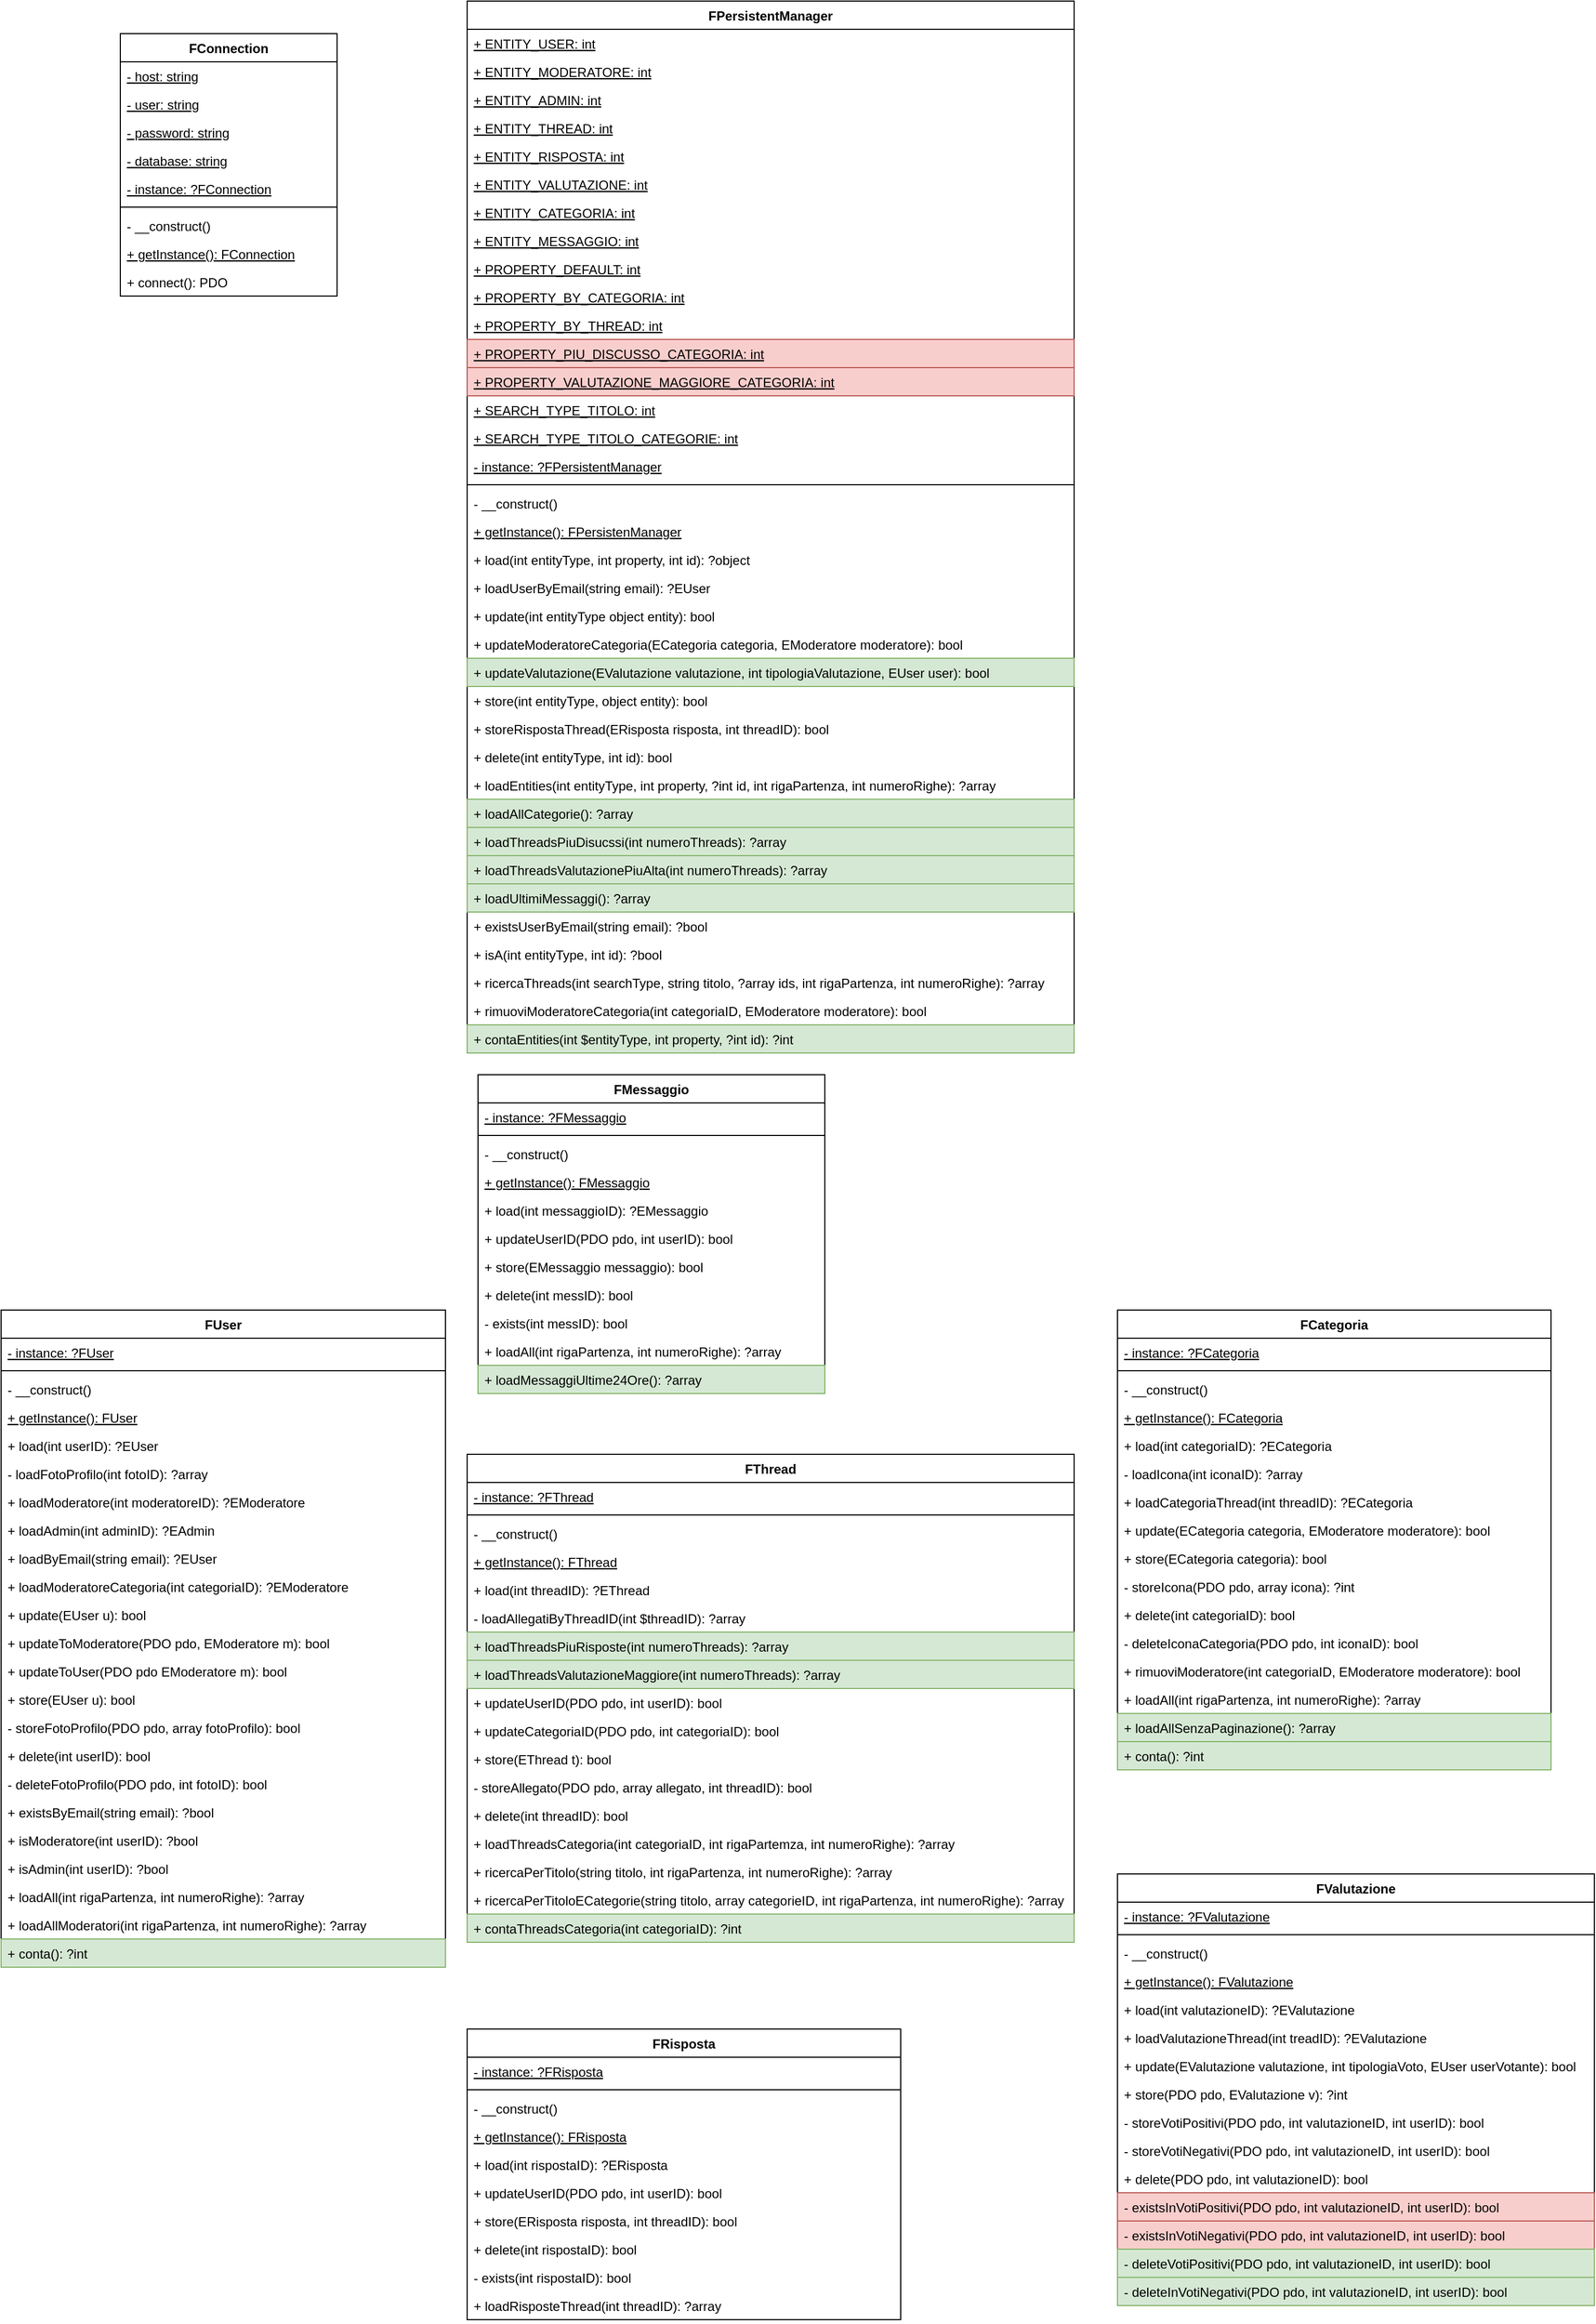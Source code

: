 <mxfile version="14.7.4" type="embed"><diagram id="V2ulIToPG5p6rQj-2QB7" name="Pagina-1"><mxGraphModel dx="1100" dy="743" grid="1" gridSize="10" guides="1" tooltips="1" connect="1" arrows="1" fold="1" page="1" pageScale="1" pageWidth="1169" pageHeight="827" math="0" shadow="0"><root><mxCell id="0"/><mxCell id="1" parent="0"/><mxCell id="oNbJA-6rz5GhmISG-e36-1" value="FConnection" style="swimlane;fontStyle=1;align=center;verticalAlign=top;childLayout=stackLayout;horizontal=1;startSize=26;horizontalStack=0;resizeParent=1;resizeParentMax=0;resizeLast=0;collapsible=1;marginBottom=0;" parent="1" vertex="1"><mxGeometry x="120" y="40" width="200" height="242" as="geometry"><mxRectangle x="140" y="40" width="110" height="26" as="alternateBounds"/></mxGeometry></mxCell><mxCell id="oNbJA-6rz5GhmISG-e36-2" value="- host: string" style="text;strokeColor=none;fillColor=none;align=left;verticalAlign=top;spacingLeft=4;spacingRight=4;overflow=hidden;rotatable=0;points=[[0,0.5],[1,0.5]];portConstraint=eastwest;fontStyle=4" parent="oNbJA-6rz5GhmISG-e36-1" vertex="1"><mxGeometry y="26" width="200" height="26" as="geometry"/></mxCell><mxCell id="oNbJA-6rz5GhmISG-e36-3" value="- user: string" style="text;strokeColor=none;fillColor=none;align=left;verticalAlign=top;spacingLeft=4;spacingRight=4;overflow=hidden;rotatable=0;points=[[0,0.5],[1,0.5]];portConstraint=eastwest;fontStyle=4" parent="oNbJA-6rz5GhmISG-e36-1" vertex="1"><mxGeometry y="52" width="200" height="26" as="geometry"/></mxCell><mxCell id="oNbJA-6rz5GhmISG-e36-4" value="- password: string" style="text;strokeColor=none;fillColor=none;align=left;verticalAlign=top;spacingLeft=4;spacingRight=4;overflow=hidden;rotatable=0;points=[[0,0.5],[1,0.5]];portConstraint=eastwest;fontStyle=4" parent="oNbJA-6rz5GhmISG-e36-1" vertex="1"><mxGeometry y="78" width="200" height="26" as="geometry"/></mxCell><mxCell id="oNbJA-6rz5GhmISG-e36-5" value="- database: string" style="text;strokeColor=none;fillColor=none;align=left;verticalAlign=top;spacingLeft=4;spacingRight=4;overflow=hidden;rotatable=0;points=[[0,0.5],[1,0.5]];portConstraint=eastwest;fontStyle=4" parent="oNbJA-6rz5GhmISG-e36-1" vertex="1"><mxGeometry y="104" width="200" height="26" as="geometry"/></mxCell><mxCell id="oNbJA-6rz5GhmISG-e36-8" value="- instance: ?FConnection" style="text;strokeColor=none;fillColor=none;align=left;verticalAlign=top;spacingLeft=4;spacingRight=4;overflow=hidden;rotatable=0;points=[[0,0.5],[1,0.5]];portConstraint=eastwest;fontStyle=4" parent="oNbJA-6rz5GhmISG-e36-1" vertex="1"><mxGeometry y="130" width="200" height="26" as="geometry"/></mxCell><mxCell id="oNbJA-6rz5GhmISG-e36-6" value="" style="line;strokeWidth=1;fillColor=none;align=left;verticalAlign=middle;spacingTop=-1;spacingLeft=3;spacingRight=3;rotatable=0;labelPosition=right;points=[];portConstraint=eastwest;" parent="oNbJA-6rz5GhmISG-e36-1" vertex="1"><mxGeometry y="156" width="200" height="8" as="geometry"/></mxCell><mxCell id="oNbJA-6rz5GhmISG-e36-9" value="- __construct()" style="text;strokeColor=none;fillColor=none;align=left;verticalAlign=top;spacingLeft=4;spacingRight=4;overflow=hidden;rotatable=0;points=[[0,0.5],[1,0.5]];portConstraint=eastwest;" parent="oNbJA-6rz5GhmISG-e36-1" vertex="1"><mxGeometry y="164" width="200" height="26" as="geometry"/></mxCell><mxCell id="oNbJA-6rz5GhmISG-e36-50" value="+ getInstance(): FConnection" style="text;strokeColor=none;fillColor=none;align=left;verticalAlign=top;spacingLeft=4;spacingRight=4;overflow=hidden;rotatable=0;points=[[0,0.5],[1,0.5]];portConstraint=eastwest;fontStyle=4" parent="oNbJA-6rz5GhmISG-e36-1" vertex="1"><mxGeometry y="190" width="200" height="26" as="geometry"/></mxCell><mxCell id="oNbJA-6rz5GhmISG-e36-7" value="+ connect(): PDO" style="text;strokeColor=none;fillColor=none;align=left;verticalAlign=top;spacingLeft=4;spacingRight=4;overflow=hidden;rotatable=0;points=[[0,0.5],[1,0.5]];portConstraint=eastwest;" parent="oNbJA-6rz5GhmISG-e36-1" vertex="1"><mxGeometry y="216" width="200" height="26" as="geometry"/></mxCell><mxCell id="oNbJA-6rz5GhmISG-e36-10" value="FPersistentManager" style="swimlane;fontStyle=1;align=center;verticalAlign=top;childLayout=stackLayout;horizontal=1;startSize=26;horizontalStack=0;resizeParent=1;resizeParentMax=0;resizeLast=0;collapsible=1;marginBottom=0;" parent="1" vertex="1"><mxGeometry x="440" y="10" width="560" height="970" as="geometry"><mxRectangle x="140" y="40" width="110" height="26" as="alternateBounds"/></mxGeometry></mxCell><mxCell id="oNbJA-6rz5GhmISG-e36-12" value="+ ENTITY_USER: int" style="text;strokeColor=none;fillColor=none;align=left;verticalAlign=top;spacingLeft=4;spacingRight=4;overflow=hidden;rotatable=0;points=[[0,0.5],[1,0.5]];portConstraint=eastwest;fontStyle=4" parent="oNbJA-6rz5GhmISG-e36-10" vertex="1"><mxGeometry y="26" width="560" height="26" as="geometry"/></mxCell><mxCell id="oNbJA-6rz5GhmISG-e36-36" value="+ ENTITY_MODERATORE: int" style="text;strokeColor=none;fillColor=none;align=left;verticalAlign=top;spacingLeft=4;spacingRight=4;overflow=hidden;rotatable=0;points=[[0,0.5],[1,0.5]];portConstraint=eastwest;fontStyle=4" parent="oNbJA-6rz5GhmISG-e36-10" vertex="1"><mxGeometry y="52" width="560" height="26" as="geometry"/></mxCell><mxCell id="oNbJA-6rz5GhmISG-e36-38" value="+ ENTITY_ADMIN: int" style="text;strokeColor=none;fillColor=none;align=left;verticalAlign=top;spacingLeft=4;spacingRight=4;overflow=hidden;rotatable=0;points=[[0,0.5],[1,0.5]];portConstraint=eastwest;fontStyle=4" parent="oNbJA-6rz5GhmISG-e36-10" vertex="1"><mxGeometry y="78" width="560" height="26" as="geometry"/></mxCell><mxCell id="oNbJA-6rz5GhmISG-e36-39" value="+ ENTITY_THREAD: int" style="text;strokeColor=none;fillColor=none;align=left;verticalAlign=top;spacingLeft=4;spacingRight=4;overflow=hidden;rotatable=0;points=[[0,0.5],[1,0.5]];portConstraint=eastwest;fontStyle=4" parent="oNbJA-6rz5GhmISG-e36-10" vertex="1"><mxGeometry y="104" width="560" height="26" as="geometry"/></mxCell><mxCell id="oNbJA-6rz5GhmISG-e36-40" value="+ ENTITY_RISPOSTA: int" style="text;strokeColor=none;fillColor=none;align=left;verticalAlign=top;spacingLeft=4;spacingRight=4;overflow=hidden;rotatable=0;points=[[0,0.5],[1,0.5]];portConstraint=eastwest;fontStyle=4" parent="oNbJA-6rz5GhmISG-e36-10" vertex="1"><mxGeometry y="130" width="560" height="26" as="geometry"/></mxCell><mxCell id="oNbJA-6rz5GhmISG-e36-37" value="+ ENTITY_VALUTAZIONE: int" style="text;strokeColor=none;fillColor=none;align=left;verticalAlign=top;spacingLeft=4;spacingRight=4;overflow=hidden;rotatable=0;points=[[0,0.5],[1,0.5]];portConstraint=eastwest;fontStyle=4" parent="oNbJA-6rz5GhmISG-e36-10" vertex="1"><mxGeometry y="156" width="560" height="26" as="geometry"/></mxCell><mxCell id="oNbJA-6rz5GhmISG-e36-41" value="+ ENTITY_CATEGORIA: int" style="text;strokeColor=none;fillColor=none;align=left;verticalAlign=top;spacingLeft=4;spacingRight=4;overflow=hidden;rotatable=0;points=[[0,0.5],[1,0.5]];portConstraint=eastwest;fontStyle=4" parent="oNbJA-6rz5GhmISG-e36-10" vertex="1"><mxGeometry y="182" width="560" height="26" as="geometry"/></mxCell><mxCell id="oNbJA-6rz5GhmISG-e36-42" value="+ ENTITY_MESSAGGIO: int" style="text;strokeColor=none;fillColor=none;align=left;verticalAlign=top;spacingLeft=4;spacingRight=4;overflow=hidden;rotatable=0;points=[[0,0.5],[1,0.5]];portConstraint=eastwest;fontStyle=4" parent="oNbJA-6rz5GhmISG-e36-10" vertex="1"><mxGeometry y="208" width="560" height="26" as="geometry"/></mxCell><mxCell id="oNbJA-6rz5GhmISG-e36-43" value="+ PROPERTY_DEFAULT: int" style="text;strokeColor=none;fillColor=none;align=left;verticalAlign=top;spacingLeft=4;spacingRight=4;overflow=hidden;rotatable=0;points=[[0,0.5],[1,0.5]];portConstraint=eastwest;fontStyle=4" parent="oNbJA-6rz5GhmISG-e36-10" vertex="1"><mxGeometry y="234" width="560" height="26" as="geometry"/></mxCell><mxCell id="oNbJA-6rz5GhmISG-e36-44" value="+ PROPERTY_BY_CATEGORIA: int" style="text;strokeColor=none;fillColor=none;align=left;verticalAlign=top;spacingLeft=4;spacingRight=4;overflow=hidden;rotatable=0;points=[[0,0.5],[1,0.5]];portConstraint=eastwest;fontStyle=4" parent="oNbJA-6rz5GhmISG-e36-10" vertex="1"><mxGeometry y="260" width="560" height="26" as="geometry"/></mxCell><mxCell id="oNbJA-6rz5GhmISG-e36-47" value="+ PROPERTY_BY_THREAD: int" style="text;strokeColor=none;fillColor=none;align=left;verticalAlign=top;spacingLeft=4;spacingRight=4;overflow=hidden;rotatable=0;points=[[0,0.5],[1,0.5]];portConstraint=eastwest;fontStyle=4" parent="oNbJA-6rz5GhmISG-e36-10" vertex="1"><mxGeometry y="286" width="560" height="26" as="geometry"/></mxCell><mxCell id="oNbJA-6rz5GhmISG-e36-45" value="+ PROPERTY_PIU_DISCUSSO_CATEGORIA: int" style="text;strokeColor=#b85450;fillColor=#f8cecc;align=left;verticalAlign=top;spacingLeft=4;spacingRight=4;overflow=hidden;rotatable=0;points=[[0,0.5],[1,0.5]];portConstraint=eastwest;fontStyle=4" parent="oNbJA-6rz5GhmISG-e36-10" vertex="1"><mxGeometry y="312" width="560" height="26" as="geometry"/></mxCell><mxCell id="oNbJA-6rz5GhmISG-e36-46" value="+ PROPERTY_VALUTAZIONE_MAGGIORE_CATEGORIA: int" style="text;strokeColor=#b85450;fillColor=#f8cecc;align=left;verticalAlign=top;spacingLeft=4;spacingRight=4;overflow=hidden;rotatable=0;points=[[0,0.5],[1,0.5]];portConstraint=eastwest;fontStyle=4" parent="oNbJA-6rz5GhmISG-e36-10" vertex="1"><mxGeometry y="338" width="560" height="26" as="geometry"/></mxCell><mxCell id="oNbJA-6rz5GhmISG-e36-49" value="+ SEARCH_TYPE_TITOLO: int" style="text;strokeColor=none;fillColor=none;align=left;verticalAlign=top;spacingLeft=4;spacingRight=4;overflow=hidden;rotatable=0;points=[[0,0.5],[1,0.5]];portConstraint=eastwest;fontStyle=4" parent="oNbJA-6rz5GhmISG-e36-10" vertex="1"><mxGeometry y="364" width="560" height="26" as="geometry"/></mxCell><mxCell id="oNbJA-6rz5GhmISG-e36-48" value="+ SEARCH_TYPE_TITOLO_CATEGORIE: int" style="text;strokeColor=none;fillColor=none;align=left;verticalAlign=top;spacingLeft=4;spacingRight=4;overflow=hidden;rotatable=0;points=[[0,0.5],[1,0.5]];portConstraint=eastwest;fontStyle=4" parent="oNbJA-6rz5GhmISG-e36-10" vertex="1"><mxGeometry y="390" width="560" height="26" as="geometry"/></mxCell><mxCell id="EyU5-lKUVy_SWzt8NgNW-1" value="- instance: ?FPersistentManager" style="text;strokeColor=none;fillColor=none;align=left;verticalAlign=top;spacingLeft=4;spacingRight=4;overflow=hidden;rotatable=0;points=[[0,0.5],[1,0.5]];portConstraint=eastwest;fontStyle=4" parent="oNbJA-6rz5GhmISG-e36-10" vertex="1"><mxGeometry y="416" width="560" height="26" as="geometry"/></mxCell><mxCell id="oNbJA-6rz5GhmISG-e36-16" value="" style="line;strokeWidth=1;fillColor=none;align=left;verticalAlign=middle;spacingTop=-1;spacingLeft=3;spacingRight=3;rotatable=0;labelPosition=right;points=[];portConstraint=eastwest;" parent="oNbJA-6rz5GhmISG-e36-10" vertex="1"><mxGeometry y="442" width="560" height="8" as="geometry"/></mxCell><mxCell id="EyU5-lKUVy_SWzt8NgNW-2" value="- __construct()" style="text;strokeColor=none;fillColor=none;align=left;verticalAlign=top;spacingLeft=4;spacingRight=4;overflow=hidden;rotatable=0;points=[[0,0.5],[1,0.5]];portConstraint=eastwest;" parent="oNbJA-6rz5GhmISG-e36-10" vertex="1"><mxGeometry y="450" width="560" height="26" as="geometry"/></mxCell><mxCell id="EyU5-lKUVy_SWzt8NgNW-3" value="+ getInstance(): FPersistenManager" style="text;strokeColor=none;fillColor=none;align=left;verticalAlign=top;spacingLeft=4;spacingRight=4;overflow=hidden;rotatable=0;points=[[0,0.5],[1,0.5]];portConstraint=eastwest;fontStyle=4" parent="oNbJA-6rz5GhmISG-e36-10" vertex="1"><mxGeometry y="476" width="560" height="26" as="geometry"/></mxCell><mxCell id="oNbJA-6rz5GhmISG-e36-18" value="+ load(int entityType, int property, int id): ?object" style="text;strokeColor=none;fillColor=none;align=left;verticalAlign=top;spacingLeft=4;spacingRight=4;overflow=hidden;rotatable=0;points=[[0,0.5],[1,0.5]];portConstraint=eastwest;" parent="oNbJA-6rz5GhmISG-e36-10" vertex="1"><mxGeometry y="502" width="560" height="26" as="geometry"/></mxCell><mxCell id="oNbJA-6rz5GhmISG-e36-19" value="+ loadUserByEmail(string email): ?EUser" style="text;strokeColor=none;fillColor=none;align=left;verticalAlign=top;spacingLeft=4;spacingRight=4;overflow=hidden;rotatable=0;points=[[0,0.5],[1,0.5]];portConstraint=eastwest;" parent="oNbJA-6rz5GhmISG-e36-10" vertex="1"><mxGeometry y="528" width="560" height="26" as="geometry"/></mxCell><mxCell id="oNbJA-6rz5GhmISG-e36-29" value="+ update(int entityType object entity): bool" style="text;strokeColor=none;fillColor=none;align=left;verticalAlign=top;spacingLeft=4;spacingRight=4;overflow=hidden;rotatable=0;points=[[0,0.5],[1,0.5]];portConstraint=eastwest;" parent="oNbJA-6rz5GhmISG-e36-10" vertex="1"><mxGeometry y="554" width="560" height="26" as="geometry"/></mxCell><mxCell id="oNbJA-6rz5GhmISG-e36-30" value="+ updateModeratoreCategoria(ECategoria categoria, EModeratore moderatore): bool" style="text;strokeColor=none;fillColor=none;align=left;verticalAlign=top;spacingLeft=4;spacingRight=4;overflow=hidden;rotatable=0;points=[[0,0.5],[1,0.5]];portConstraint=eastwest;" parent="oNbJA-6rz5GhmISG-e36-10" vertex="1"><mxGeometry y="580" width="560" height="26" as="geometry"/></mxCell><mxCell id="sAUMDpPgHHQ6I5a3Jarb-9" value="+ updateValutazione(EValutazione valutazione, int tipologiaValutazione, EUser user): bool" style="text;strokeColor=#82b366;fillColor=#d5e8d4;align=left;verticalAlign=top;spacingLeft=4;spacingRight=4;overflow=hidden;rotatable=0;points=[[0,0.5],[1,0.5]];portConstraint=eastwest;" parent="oNbJA-6rz5GhmISG-e36-10" vertex="1"><mxGeometry y="606" width="560" height="26" as="geometry"/></mxCell><mxCell id="oNbJA-6rz5GhmISG-e36-27" value="+ store(int entityType, object entity): bool" style="text;strokeColor=none;fillColor=none;align=left;verticalAlign=top;spacingLeft=4;spacingRight=4;overflow=hidden;rotatable=0;points=[[0,0.5],[1,0.5]];portConstraint=eastwest;" parent="oNbJA-6rz5GhmISG-e36-10" vertex="1"><mxGeometry y="632" width="560" height="26" as="geometry"/></mxCell><mxCell id="oNbJA-6rz5GhmISG-e36-28" value="+ storeRispostaThread(ERisposta risposta, int threadID): bool" style="text;strokeColor=none;fillColor=none;align=left;verticalAlign=top;spacingLeft=4;spacingRight=4;overflow=hidden;rotatable=0;points=[[0,0.5],[1,0.5]];portConstraint=eastwest;" parent="oNbJA-6rz5GhmISG-e36-10" vertex="1"><mxGeometry y="658" width="560" height="26" as="geometry"/></mxCell><mxCell id="oNbJA-6rz5GhmISG-e36-31" value="+ delete(int entityType, int id): bool" style="text;strokeColor=none;fillColor=none;align=left;verticalAlign=top;spacingLeft=4;spacingRight=4;overflow=hidden;rotatable=0;points=[[0,0.5],[1,0.5]];portConstraint=eastwest;" parent="oNbJA-6rz5GhmISG-e36-10" vertex="1"><mxGeometry y="684" width="560" height="26" as="geometry"/></mxCell><mxCell id="oNbJA-6rz5GhmISG-e36-26" value="+ loadEntities(int entityType, int property, ?int id, int rigaPartenza, int numeroRighe): ?array" style="text;strokeColor=none;fillColor=none;align=left;verticalAlign=top;spacingLeft=4;spacingRight=4;overflow=hidden;rotatable=0;points=[[0,0.5],[1,0.5]];portConstraint=eastwest;" parent="oNbJA-6rz5GhmISG-e36-10" vertex="1"><mxGeometry y="710" width="560" height="26" as="geometry"/></mxCell><mxCell id="kV81ZuZwwmIHR5wYsCQz-1" value="+ loadAllCategorie(): ?array" style="text;strokeColor=#82b366;fillColor=#d5e8d4;align=left;verticalAlign=top;spacingLeft=4;spacingRight=4;overflow=hidden;rotatable=0;points=[[0,0.5],[1,0.5]];portConstraint=eastwest;" parent="oNbJA-6rz5GhmISG-e36-10" vertex="1"><mxGeometry y="736" width="560" height="26" as="geometry"/></mxCell><mxCell id="sAUMDpPgHHQ6I5a3Jarb-6" value="+ loadThreadsPiuDisucssi(int numeroThreads): ?array" style="text;strokeColor=#82b366;fillColor=#d5e8d4;align=left;verticalAlign=top;spacingLeft=4;spacingRight=4;overflow=hidden;rotatable=0;points=[[0,0.5],[1,0.5]];portConstraint=eastwest;" parent="oNbJA-6rz5GhmISG-e36-10" vertex="1"><mxGeometry y="762" width="560" height="26" as="geometry"/></mxCell><mxCell id="sAUMDpPgHHQ6I5a3Jarb-7" value="+ loadThreadsValutazionePiuAlta(int numeroThreads): ?array" style="text;strokeColor=#82b366;fillColor=#d5e8d4;align=left;verticalAlign=top;spacingLeft=4;spacingRight=4;overflow=hidden;rotatable=0;points=[[0,0.5],[1,0.5]];portConstraint=eastwest;" parent="oNbJA-6rz5GhmISG-e36-10" vertex="1"><mxGeometry y="788" width="560" height="26" as="geometry"/></mxCell><mxCell id="sAUMDpPgHHQ6I5a3Jarb-8" value="+ loadUltimiMessaggi(): ?array" style="text;strokeColor=#82b366;fillColor=#d5e8d4;align=left;verticalAlign=top;spacingLeft=4;spacingRight=4;overflow=hidden;rotatable=0;points=[[0,0.5],[1,0.5]];portConstraint=eastwest;" parent="oNbJA-6rz5GhmISG-e36-10" vertex="1"><mxGeometry y="814" width="560" height="26" as="geometry"/></mxCell><mxCell id="oNbJA-6rz5GhmISG-e36-32" value="+ existsUserByEmail(string email): ?bool" style="text;strokeColor=none;fillColor=none;align=left;verticalAlign=top;spacingLeft=4;spacingRight=4;overflow=hidden;rotatable=0;points=[[0,0.5],[1,0.5]];portConstraint=eastwest;" parent="oNbJA-6rz5GhmISG-e36-10" vertex="1"><mxGeometry y="840" width="560" height="26" as="geometry"/></mxCell><mxCell id="oNbJA-6rz5GhmISG-e36-33" value="+ isA(int entityType, int id): ?bool" style="text;strokeColor=none;fillColor=none;align=left;verticalAlign=top;spacingLeft=4;spacingRight=4;overflow=hidden;rotatable=0;points=[[0,0.5],[1,0.5]];portConstraint=eastwest;" parent="oNbJA-6rz5GhmISG-e36-10" vertex="1"><mxGeometry y="866" width="560" height="26" as="geometry"/></mxCell><mxCell id="oNbJA-6rz5GhmISG-e36-34" value="+ ricercaThreads(int searchType, string titolo, ?array ids, int rigaPartenza, int numeroRighe): ?array" style="text;strokeColor=none;fillColor=none;align=left;verticalAlign=top;spacingLeft=4;spacingRight=4;overflow=hidden;rotatable=0;points=[[0,0.5],[1,0.5]];portConstraint=eastwest;" parent="oNbJA-6rz5GhmISG-e36-10" vertex="1"><mxGeometry y="892" width="560" height="26" as="geometry"/></mxCell><mxCell id="oNbJA-6rz5GhmISG-e36-35" value="+ rimuoviModeratoreCategoria(int categoriaID, EModeratore moderatore): bool" style="text;strokeColor=none;fillColor=none;align=left;verticalAlign=top;spacingLeft=4;spacingRight=4;overflow=hidden;rotatable=0;points=[[0,0.5],[1,0.5]];portConstraint=eastwest;" parent="oNbJA-6rz5GhmISG-e36-10" vertex="1"><mxGeometry y="918" width="560" height="26" as="geometry"/></mxCell><mxCell id="sAUMDpPgHHQ6I5a3Jarb-5" value="+ contaEntities(int $entityType, int property, ?int id): ?int" style="text;strokeColor=#82b366;fillColor=#d5e8d4;align=left;verticalAlign=top;spacingLeft=4;spacingRight=4;overflow=hidden;rotatable=0;points=[[0,0.5],[1,0.5]];portConstraint=eastwest;" parent="oNbJA-6rz5GhmISG-e36-10" vertex="1"><mxGeometry y="944" width="560" height="26" as="geometry"/></mxCell><mxCell id="oNbJA-6rz5GhmISG-e36-51" value="FUser" style="swimlane;fontStyle=1;align=center;verticalAlign=top;childLayout=stackLayout;horizontal=1;startSize=26;horizontalStack=0;resizeParent=1;resizeParentMax=0;resizeLast=0;collapsible=1;marginBottom=0;" parent="1" vertex="1"><mxGeometry x="10" y="1217" width="410" height="606" as="geometry"><mxRectangle x="80" y="240" width="70" height="26" as="alternateBounds"/></mxGeometry></mxCell><mxCell id="oNbJA-6rz5GhmISG-e36-130" value="- instance: ?FUser" style="text;strokeColor=none;fillColor=none;align=left;verticalAlign=top;spacingLeft=4;spacingRight=4;overflow=hidden;rotatable=0;points=[[0,0.5],[1,0.5]];portConstraint=eastwest;fontStyle=4" parent="oNbJA-6rz5GhmISG-e36-51" vertex="1"><mxGeometry y="26" width="410" height="26" as="geometry"/></mxCell><mxCell id="oNbJA-6rz5GhmISG-e36-52" value="" style="line;strokeWidth=1;fillColor=none;align=left;verticalAlign=middle;spacingTop=-1;spacingLeft=3;spacingRight=3;rotatable=0;labelPosition=right;points=[];portConstraint=eastwest;" parent="oNbJA-6rz5GhmISG-e36-51" vertex="1"><mxGeometry y="52" width="410" height="8" as="geometry"/></mxCell><mxCell id="oNbJA-6rz5GhmISG-e36-136" value="- __construct()" style="text;strokeColor=none;fillColor=none;align=left;verticalAlign=top;spacingLeft=4;spacingRight=4;overflow=hidden;rotatable=0;points=[[0,0.5],[1,0.5]];portConstraint=eastwest;" parent="oNbJA-6rz5GhmISG-e36-51" vertex="1"><mxGeometry y="60" width="410" height="26" as="geometry"/></mxCell><mxCell id="oNbJA-6rz5GhmISG-e36-137" value="+ getInstance(): FUser" style="text;strokeColor=none;fillColor=none;align=left;verticalAlign=top;spacingLeft=4;spacingRight=4;overflow=hidden;rotatable=0;points=[[0,0.5],[1,0.5]];portConstraint=eastwest;fontStyle=4" parent="oNbJA-6rz5GhmISG-e36-51" vertex="1"><mxGeometry y="86" width="410" height="26" as="geometry"/></mxCell><mxCell id="oNbJA-6rz5GhmISG-e36-57" value="+ load(int userID): ?EUser" style="text;strokeColor=none;fillColor=none;align=left;verticalAlign=top;spacingLeft=4;spacingRight=4;overflow=hidden;rotatable=0;points=[[0,0.5],[1,0.5]];portConstraint=eastwest;" parent="oNbJA-6rz5GhmISG-e36-51" vertex="1"><mxGeometry y="112" width="410" height="26" as="geometry"/></mxCell><mxCell id="TIQraNKL7QQaXJ7wX4ax-2" value="- loadFotoProfilo(int fotoID): ?array" style="text;strokeColor=none;fillColor=none;align=left;verticalAlign=top;spacingLeft=4;spacingRight=4;overflow=hidden;rotatable=0;points=[[0,0.5],[1,0.5]];portConstraint=eastwest;" parent="oNbJA-6rz5GhmISG-e36-51" vertex="1"><mxGeometry y="138" width="410" height="26" as="geometry"/></mxCell><mxCell id="oNbJA-6rz5GhmISG-e36-59" value="+ loadModeratore(int moderatoreID): ?EModeratore" style="text;strokeColor=none;fillColor=none;align=left;verticalAlign=top;spacingLeft=4;spacingRight=4;overflow=hidden;rotatable=0;points=[[0,0.5],[1,0.5]];portConstraint=eastwest;" parent="oNbJA-6rz5GhmISG-e36-51" vertex="1"><mxGeometry y="164" width="410" height="26" as="geometry"/></mxCell><mxCell id="oNbJA-6rz5GhmISG-e36-61" value="+ loadAdmin(int adminID): ?EAdmin" style="text;strokeColor=none;fillColor=none;align=left;verticalAlign=top;spacingLeft=4;spacingRight=4;overflow=hidden;rotatable=0;points=[[0,0.5],[1,0.5]];portConstraint=eastwest;" parent="oNbJA-6rz5GhmISG-e36-51" vertex="1"><mxGeometry y="190" width="410" height="26" as="geometry"/></mxCell><mxCell id="oNbJA-6rz5GhmISG-e36-58" value="+ loadByEmail(string email): ?EUser" style="text;strokeColor=none;fillColor=none;align=left;verticalAlign=top;spacingLeft=4;spacingRight=4;overflow=hidden;rotatable=0;points=[[0,0.5],[1,0.5]];portConstraint=eastwest;" parent="oNbJA-6rz5GhmISG-e36-51" vertex="1"><mxGeometry y="216" width="410" height="26" as="geometry"/></mxCell><mxCell id="oNbJA-6rz5GhmISG-e36-60" value="+ loadModeratoreCategoria(int categoriaID): ?EModeratore" style="text;strokeColor=none;fillColor=none;align=left;verticalAlign=top;spacingLeft=4;spacingRight=4;overflow=hidden;rotatable=0;points=[[0,0.5],[1,0.5]];portConstraint=eastwest;" parent="oNbJA-6rz5GhmISG-e36-51" vertex="1"><mxGeometry y="242" width="410" height="26" as="geometry"/></mxCell><mxCell id="oNbJA-6rz5GhmISG-e36-63" value="+ update(EUser u): bool" style="text;strokeColor=none;fillColor=none;align=left;verticalAlign=top;spacingLeft=4;spacingRight=4;overflow=hidden;rotatable=0;points=[[0,0.5],[1,0.5]];portConstraint=eastwest;" parent="oNbJA-6rz5GhmISG-e36-51" vertex="1"><mxGeometry y="268" width="410" height="26" as="geometry"/></mxCell><mxCell id="oNbJA-6rz5GhmISG-e36-66" value="+ updateToModeratore(PDO pdo, EModeratore m): bool" style="text;strokeColor=none;fillColor=none;align=left;verticalAlign=top;spacingLeft=4;spacingRight=4;overflow=hidden;rotatable=0;points=[[0,0.5],[1,0.5]];portConstraint=eastwest;" parent="oNbJA-6rz5GhmISG-e36-51" vertex="1"><mxGeometry y="294" width="410" height="26" as="geometry"/></mxCell><mxCell id="oNbJA-6rz5GhmISG-e36-64" value="+ updateToUser(PDO pdo EModeratore m): bool" style="text;strokeColor=none;fillColor=none;align=left;verticalAlign=top;spacingLeft=4;spacingRight=4;overflow=hidden;rotatable=0;points=[[0,0.5],[1,0.5]];portConstraint=eastwest;" parent="oNbJA-6rz5GhmISG-e36-51" vertex="1"><mxGeometry y="320" width="410" height="26" as="geometry"/></mxCell><mxCell id="oNbJA-6rz5GhmISG-e36-62" value="+ store(EUser u): bool" style="text;strokeColor=none;fillColor=none;align=left;verticalAlign=top;spacingLeft=4;spacingRight=4;overflow=hidden;rotatable=0;points=[[0,0.5],[1,0.5]];portConstraint=eastwest;" parent="oNbJA-6rz5GhmISG-e36-51" vertex="1"><mxGeometry y="346" width="410" height="26" as="geometry"/></mxCell><mxCell id="z6L5AeI7DmAnvXT_ULEG-1" value="- storeFotoProfilo(PDO pdo, array fotoProfilo): bool" style="text;strokeColor=none;fillColor=none;align=left;verticalAlign=top;spacingLeft=4;spacingRight=4;overflow=hidden;rotatable=0;points=[[0,0.5],[1,0.5]];portConstraint=eastwest;" parent="oNbJA-6rz5GhmISG-e36-51" vertex="1"><mxGeometry y="372" width="410" height="26" as="geometry"/></mxCell><mxCell id="oNbJA-6rz5GhmISG-e36-67" value="+ delete(int userID): bool" style="text;strokeColor=none;fillColor=none;align=left;verticalAlign=top;spacingLeft=4;spacingRight=4;overflow=hidden;rotatable=0;points=[[0,0.5],[1,0.5]];portConstraint=eastwest;" parent="oNbJA-6rz5GhmISG-e36-51" vertex="1"><mxGeometry y="398" width="410" height="26" as="geometry"/></mxCell><mxCell id="z6L5AeI7DmAnvXT_ULEG-2" value="- deleteFotoProfilo(PDO pdo, int fotoID): bool" style="text;strokeColor=none;fillColor=none;align=left;verticalAlign=top;spacingLeft=4;spacingRight=4;overflow=hidden;rotatable=0;points=[[0,0.5],[1,0.5]];portConstraint=eastwest;" parent="oNbJA-6rz5GhmISG-e36-51" vertex="1"><mxGeometry y="424" width="410" height="26" as="geometry"/></mxCell><mxCell id="oNbJA-6rz5GhmISG-e36-54" value="+ existsByEmail(string email): ?bool" style="text;strokeColor=none;fillColor=none;align=left;verticalAlign=top;spacingLeft=4;spacingRight=4;overflow=hidden;rotatable=0;points=[[0,0.5],[1,0.5]];portConstraint=eastwest;" parent="oNbJA-6rz5GhmISG-e36-51" vertex="1"><mxGeometry y="450" width="410" height="26" as="geometry"/></mxCell><mxCell id="oNbJA-6rz5GhmISG-e36-55" value="+ isModeratore(int userID): ?bool" style="text;strokeColor=none;fillColor=none;align=left;verticalAlign=top;spacingLeft=4;spacingRight=4;overflow=hidden;rotatable=0;points=[[0,0.5],[1,0.5]];portConstraint=eastwest;" parent="oNbJA-6rz5GhmISG-e36-51" vertex="1"><mxGeometry y="476" width="410" height="26" as="geometry"/></mxCell><mxCell id="oNbJA-6rz5GhmISG-e36-56" value="+ isAdmin(int userID): ?bool" style="text;strokeColor=none;fillColor=none;align=left;verticalAlign=top;spacingLeft=4;spacingRight=4;overflow=hidden;rotatable=0;points=[[0,0.5],[1,0.5]];portConstraint=eastwest;" parent="oNbJA-6rz5GhmISG-e36-51" vertex="1"><mxGeometry y="502" width="410" height="26" as="geometry"/></mxCell><mxCell id="oNbJA-6rz5GhmISG-e36-68" value="+ loadAll(int rigaPartenza, int numeroRighe): ?array" style="text;strokeColor=none;fillColor=none;align=left;verticalAlign=top;spacingLeft=4;spacingRight=4;overflow=hidden;rotatable=0;points=[[0,0.5],[1,0.5]];portConstraint=eastwest;" parent="oNbJA-6rz5GhmISG-e36-51" vertex="1"><mxGeometry y="528" width="410" height="26" as="geometry"/></mxCell><mxCell id="oNbJA-6rz5GhmISG-e36-69" value="+ loadAllModeratori(int rigaPartenza, int numeroRighe): ?array" style="text;strokeColor=none;fillColor=none;align=left;verticalAlign=top;spacingLeft=4;spacingRight=4;overflow=hidden;rotatable=0;points=[[0,0.5],[1,0.5]];portConstraint=eastwest;" parent="oNbJA-6rz5GhmISG-e36-51" vertex="1"><mxGeometry y="554" width="410" height="26" as="geometry"/></mxCell><mxCell id="sAUMDpPgHHQ6I5a3Jarb-11" value="+ conta(): ?int" style="text;strokeColor=#82b366;fillColor=#d5e8d4;align=left;verticalAlign=top;spacingLeft=4;spacingRight=4;overflow=hidden;rotatable=0;points=[[0,0.5],[1,0.5]];portConstraint=eastwest;" parent="oNbJA-6rz5GhmISG-e36-51" vertex="1"><mxGeometry y="580" width="410" height="26" as="geometry"/></mxCell><mxCell id="oNbJA-6rz5GhmISG-e36-70" value="FMessaggio" style="swimlane;fontStyle=1;align=center;verticalAlign=top;childLayout=stackLayout;horizontal=1;startSize=26;horizontalStack=0;resizeParent=1;resizeParentMax=0;resizeLast=0;collapsible=1;marginBottom=0;" parent="1" vertex="1"><mxGeometry x="450" y="1000" width="320" height="294" as="geometry"><mxRectangle x="520" y="10" width="100" height="26" as="alternateBounds"/></mxGeometry></mxCell><mxCell id="oNbJA-6rz5GhmISG-e36-131" value="- instance: ?FMessaggio" style="text;strokeColor=none;fillColor=none;align=left;verticalAlign=top;spacingLeft=4;spacingRight=4;overflow=hidden;rotatable=0;points=[[0,0.5],[1,0.5]];portConstraint=eastwest;fontStyle=4" parent="oNbJA-6rz5GhmISG-e36-70" vertex="1"><mxGeometry y="26" width="320" height="26" as="geometry"/></mxCell><mxCell id="oNbJA-6rz5GhmISG-e36-71" value="" style="line;strokeWidth=1;fillColor=none;align=left;verticalAlign=middle;spacingTop=-1;spacingLeft=3;spacingRight=3;rotatable=0;labelPosition=right;points=[];portConstraint=eastwest;" parent="oNbJA-6rz5GhmISG-e36-70" vertex="1"><mxGeometry y="52" width="320" height="8" as="geometry"/></mxCell><mxCell id="oNbJA-6rz5GhmISG-e36-140" value="- __construct()" style="text;strokeColor=none;fillColor=none;align=left;verticalAlign=top;spacingLeft=4;spacingRight=4;overflow=hidden;rotatable=0;points=[[0,0.5],[1,0.5]];portConstraint=eastwest;" parent="oNbJA-6rz5GhmISG-e36-70" vertex="1"><mxGeometry y="60" width="320" height="26" as="geometry"/></mxCell><mxCell id="oNbJA-6rz5GhmISG-e36-141" value="+ getInstance(): FMessaggio" style="text;strokeColor=none;fillColor=none;align=left;verticalAlign=top;spacingLeft=4;spacingRight=4;overflow=hidden;rotatable=0;points=[[0,0.5],[1,0.5]];portConstraint=eastwest;fontStyle=4" parent="oNbJA-6rz5GhmISG-e36-70" vertex="1"><mxGeometry y="86" width="320" height="26" as="geometry"/></mxCell><mxCell id="oNbJA-6rz5GhmISG-e36-72" value="+ load(int messaggioID): ?EMessaggio" style="text;strokeColor=none;fillColor=none;align=left;verticalAlign=top;spacingLeft=4;spacingRight=4;overflow=hidden;rotatable=0;points=[[0,0.5],[1,0.5]];portConstraint=eastwest;" parent="oNbJA-6rz5GhmISG-e36-70" vertex="1"><mxGeometry y="112" width="320" height="26" as="geometry"/></mxCell><mxCell id="oNbJA-6rz5GhmISG-e36-75" value="+ updateUserID(PDO pdo, int userID): bool" style="text;strokeColor=none;fillColor=none;align=left;verticalAlign=top;spacingLeft=4;spacingRight=4;overflow=hidden;rotatable=0;points=[[0,0.5],[1,0.5]];portConstraint=eastwest;" parent="oNbJA-6rz5GhmISG-e36-70" vertex="1"><mxGeometry y="138" width="320" height="26" as="geometry"/></mxCell><mxCell id="oNbJA-6rz5GhmISG-e36-76" value="+ store(EMessaggio messaggio): bool" style="text;strokeColor=none;fillColor=none;align=left;verticalAlign=top;spacingLeft=4;spacingRight=4;overflow=hidden;rotatable=0;points=[[0,0.5],[1,0.5]];portConstraint=eastwest;" parent="oNbJA-6rz5GhmISG-e36-70" vertex="1"><mxGeometry y="164" width="320" height="26" as="geometry"/></mxCell><mxCell id="oNbJA-6rz5GhmISG-e36-77" value="+ delete(int messID): bool" style="text;strokeColor=none;fillColor=none;align=left;verticalAlign=top;spacingLeft=4;spacingRight=4;overflow=hidden;rotatable=0;points=[[0,0.5],[1,0.5]];portConstraint=eastwest;" parent="oNbJA-6rz5GhmISG-e36-70" vertex="1"><mxGeometry y="190" width="320" height="26" as="geometry"/></mxCell><mxCell id="2" value="- exists(int messID): bool" style="text;strokeColor=none;fillColor=none;align=left;verticalAlign=top;spacingLeft=4;spacingRight=4;overflow=hidden;rotatable=0;points=[[0,0.5],[1,0.5]];portConstraint=eastwest;" parent="oNbJA-6rz5GhmISG-e36-70" vertex="1"><mxGeometry y="216" width="320" height="26" as="geometry"/></mxCell><mxCell id="oNbJA-6rz5GhmISG-e36-73" value="+ loadAll(int rigaPartenza, int numeroRighe): ?array" style="text;strokeColor=none;fillColor=none;align=left;verticalAlign=top;spacingLeft=4;spacingRight=4;overflow=hidden;rotatable=0;points=[[0,0.5],[1,0.5]];portConstraint=eastwest;" parent="oNbJA-6rz5GhmISG-e36-70" vertex="1"><mxGeometry y="242" width="320" height="26" as="geometry"/></mxCell><mxCell id="sAUMDpPgHHQ6I5a3Jarb-4" value="+ loadMessaggiUltime24Ore(): ?array" style="text;strokeColor=#82b366;fillColor=#d5e8d4;align=left;verticalAlign=top;spacingLeft=4;spacingRight=4;overflow=hidden;rotatable=0;points=[[0,0.5],[1,0.5]];portConstraint=eastwest;" parent="oNbJA-6rz5GhmISG-e36-70" vertex="1"><mxGeometry y="268" width="320" height="26" as="geometry"/></mxCell><mxCell id="oNbJA-6rz5GhmISG-e36-78" value="FThread" style="swimlane;fontStyle=1;align=center;verticalAlign=top;childLayout=stackLayout;horizontal=1;startSize=26;horizontalStack=0;resizeParent=1;resizeParentMax=0;resizeLast=0;collapsible=1;marginBottom=0;" parent="1" vertex="1"><mxGeometry x="440" y="1350" width="560" height="450" as="geometry"><mxRectangle x="435" y="204" width="80" height="26" as="alternateBounds"/></mxGeometry></mxCell><mxCell id="oNbJA-6rz5GhmISG-e36-132" value="- instance: ?FThread" style="text;strokeColor=none;fillColor=none;align=left;verticalAlign=top;spacingLeft=4;spacingRight=4;overflow=hidden;rotatable=0;points=[[0,0.5],[1,0.5]];portConstraint=eastwest;fontStyle=4" parent="oNbJA-6rz5GhmISG-e36-78" vertex="1"><mxGeometry y="26" width="560" height="26" as="geometry"/></mxCell><mxCell id="oNbJA-6rz5GhmISG-e36-79" value="" style="line;strokeWidth=1;fillColor=none;align=left;verticalAlign=middle;spacingTop=-1;spacingLeft=3;spacingRight=3;rotatable=0;labelPosition=right;points=[];portConstraint=eastwest;" parent="oNbJA-6rz5GhmISG-e36-78" vertex="1"><mxGeometry y="52" width="560" height="8" as="geometry"/></mxCell><mxCell id="oNbJA-6rz5GhmISG-e36-138" value="- __construct()" style="text;strokeColor=none;fillColor=none;align=left;verticalAlign=top;spacingLeft=4;spacingRight=4;overflow=hidden;rotatable=0;points=[[0,0.5],[1,0.5]];portConstraint=eastwest;" parent="oNbJA-6rz5GhmISG-e36-78" vertex="1"><mxGeometry y="60" width="560" height="26" as="geometry"/></mxCell><mxCell id="oNbJA-6rz5GhmISG-e36-139" value="+ getInstance(): FThread" style="text;strokeColor=none;fillColor=none;align=left;verticalAlign=top;spacingLeft=4;spacingRight=4;overflow=hidden;rotatable=0;points=[[0,0.5],[1,0.5]];portConstraint=eastwest;fontStyle=4" parent="oNbJA-6rz5GhmISG-e36-78" vertex="1"><mxGeometry y="86" width="560" height="26" as="geometry"/></mxCell><mxCell id="oNbJA-6rz5GhmISG-e36-80" value="+ load(int threadID): ?EThread  " style="text;strokeColor=none;fillColor=none;align=left;verticalAlign=top;spacingLeft=4;spacingRight=4;overflow=hidden;rotatable=0;points=[[0,0.5],[1,0.5]];portConstraint=eastwest;" parent="oNbJA-6rz5GhmISG-e36-78" vertex="1"><mxGeometry y="112" width="560" height="26" as="geometry"/></mxCell><mxCell id="oNbJA-6rz5GhmISG-e36-85" value="- loadAllegatiByThreadID(int $threadID): ?array" style="text;strokeColor=none;fillColor=none;align=left;verticalAlign=top;spacingLeft=4;spacingRight=4;overflow=hidden;rotatable=0;points=[[0,0.5],[1,0.5]];portConstraint=eastwest;" parent="oNbJA-6rz5GhmISG-e36-78" vertex="1"><mxGeometry y="138" width="560" height="26" as="geometry"/></mxCell><mxCell id="oNbJA-6rz5GhmISG-e36-81" value="+ loadThreadsPiuRisposte(int numeroThreads): ?array" style="text;strokeColor=#82b366;fillColor=#d5e8d4;align=left;verticalAlign=top;spacingLeft=4;spacingRight=4;overflow=hidden;rotatable=0;points=[[0,0.5],[1,0.5]];portConstraint=eastwest;" parent="oNbJA-6rz5GhmISG-e36-78" vertex="1"><mxGeometry y="164" width="560" height="26" as="geometry"/></mxCell><mxCell id="oNbJA-6rz5GhmISG-e36-82" value="+ loadThreadsValutazioneMaggiore(int numeroThreads): ?array" style="text;strokeColor=#82b366;fillColor=#d5e8d4;align=left;verticalAlign=top;spacingLeft=4;spacingRight=4;overflow=hidden;rotatable=0;points=[[0,0.5],[1,0.5]];portConstraint=eastwest;" parent="oNbJA-6rz5GhmISG-e36-78" vertex="1"><mxGeometry y="190" width="560" height="26" as="geometry"/></mxCell><mxCell id="oNbJA-6rz5GhmISG-e36-92" value="+ updateUserID(PDO pdo, int userID): bool" style="text;strokeColor=none;fillColor=none;align=left;verticalAlign=top;spacingLeft=4;spacingRight=4;overflow=hidden;rotatable=0;points=[[0,0.5],[1,0.5]];portConstraint=eastwest;" parent="oNbJA-6rz5GhmISG-e36-78" vertex="1"><mxGeometry y="216" width="560" height="26" as="geometry"/></mxCell><mxCell id="oNbJA-6rz5GhmISG-e36-91" value="+ updateCategoriaID(PDO pdo, int categoriaID): bool" style="text;strokeColor=none;fillColor=none;align=left;verticalAlign=top;spacingLeft=4;spacingRight=4;overflow=hidden;rotatable=0;points=[[0,0.5],[1,0.5]];portConstraint=eastwest;" parent="oNbJA-6rz5GhmISG-e36-78" vertex="1"><mxGeometry y="242" width="560" height="26" as="geometry"/></mxCell><mxCell id="oNbJA-6rz5GhmISG-e36-86" value="+ store(EThread t): bool" style="text;strokeColor=none;fillColor=none;align=left;verticalAlign=top;spacingLeft=4;spacingRight=4;overflow=hidden;rotatable=0;points=[[0,0.5],[1,0.5]];portConstraint=eastwest;" parent="oNbJA-6rz5GhmISG-e36-78" vertex="1"><mxGeometry y="268" width="560" height="26" as="geometry"/></mxCell><mxCell id="oNbJA-6rz5GhmISG-e36-87" value="- storeAllegato(PDO pdo, array allegato, int threadID): bool" style="text;strokeColor=none;fillColor=none;align=left;verticalAlign=top;spacingLeft=4;spacingRight=4;overflow=hidden;rotatable=0;points=[[0,0.5],[1,0.5]];portConstraint=eastwest;" parent="oNbJA-6rz5GhmISG-e36-78" vertex="1"><mxGeometry y="294" width="560" height="26" as="geometry"/></mxCell><mxCell id="oNbJA-6rz5GhmISG-e36-89" value="+ delete(int threadID): bool" style="text;strokeColor=none;fillColor=none;align=left;verticalAlign=top;spacingLeft=4;spacingRight=4;overflow=hidden;rotatable=0;points=[[0,0.5],[1,0.5]];portConstraint=eastwest;" parent="oNbJA-6rz5GhmISG-e36-78" vertex="1"><mxGeometry y="320" width="560" height="26" as="geometry"/></mxCell><mxCell id="oNbJA-6rz5GhmISG-e36-84" value="+ loadThreadsCategoria(int categoriaID, int rigaPartemza, int numeroRighe): ?array" style="text;strokeColor=none;fillColor=none;align=left;verticalAlign=top;spacingLeft=4;spacingRight=4;overflow=hidden;rotatable=0;points=[[0,0.5],[1,0.5]];portConstraint=eastwest;" parent="oNbJA-6rz5GhmISG-e36-78" vertex="1"><mxGeometry y="346" width="560" height="26" as="geometry"/></mxCell><mxCell id="oNbJA-6rz5GhmISG-e36-94" value="+ ricercaPerTitolo(string titolo, int rigaPartenza, int numeroRighe): ?array" style="text;strokeColor=none;fillColor=none;align=left;verticalAlign=top;spacingLeft=4;spacingRight=4;overflow=hidden;rotatable=0;points=[[0,0.5],[1,0.5]];portConstraint=eastwest;" parent="oNbJA-6rz5GhmISG-e36-78" vertex="1"><mxGeometry y="372" width="560" height="26" as="geometry"/></mxCell><mxCell id="oNbJA-6rz5GhmISG-e36-93" value="+ ricercaPerTitoloECategorie(string titolo, array categorieID, int rigaPartenza, int numeroRighe): ?array" style="text;strokeColor=none;fillColor=none;align=left;verticalAlign=top;spacingLeft=4;spacingRight=4;overflow=hidden;rotatable=0;points=[[0,0.5],[1,0.5]];portConstraint=eastwest;" parent="oNbJA-6rz5GhmISG-e36-78" vertex="1"><mxGeometry y="398" width="560" height="26" as="geometry"/></mxCell><mxCell id="sAUMDpPgHHQ6I5a3Jarb-10" value="+ contaThreadsCategoria(int categoriaID): ?int" style="text;strokeColor=#82b366;fillColor=#d5e8d4;align=left;verticalAlign=top;spacingLeft=4;spacingRight=4;overflow=hidden;rotatable=0;points=[[0,0.5],[1,0.5]];portConstraint=eastwest;" parent="oNbJA-6rz5GhmISG-e36-78" vertex="1"><mxGeometry y="424" width="560" height="26" as="geometry"/></mxCell><mxCell id="oNbJA-6rz5GhmISG-e36-95" value="FRisposta" style="swimlane;fontStyle=1;align=center;verticalAlign=top;childLayout=stackLayout;horizontal=1;startSize=26;horizontalStack=0;resizeParent=1;resizeParentMax=0;resizeLast=0;collapsible=1;marginBottom=0;" parent="1" vertex="1"><mxGeometry x="440" y="1880" width="400" height="268" as="geometry"><mxRectangle x="480" y="827" width="90" height="26" as="alternateBounds"/></mxGeometry></mxCell><mxCell id="oNbJA-6rz5GhmISG-e36-134" value="- instance: ?FRisposta" style="text;strokeColor=none;fillColor=none;align=left;verticalAlign=top;spacingLeft=4;spacingRight=4;overflow=hidden;rotatable=0;points=[[0,0.5],[1,0.5]];portConstraint=eastwest;fontStyle=4" parent="oNbJA-6rz5GhmISG-e36-95" vertex="1"><mxGeometry y="26" width="400" height="26" as="geometry"/></mxCell><mxCell id="oNbJA-6rz5GhmISG-e36-96" value="" style="line;strokeWidth=1;fillColor=none;align=left;verticalAlign=middle;spacingTop=-1;spacingLeft=3;spacingRight=3;rotatable=0;labelPosition=right;points=[];portConstraint=eastwest;" parent="oNbJA-6rz5GhmISG-e36-95" vertex="1"><mxGeometry y="52" width="400" height="8" as="geometry"/></mxCell><mxCell id="oNbJA-6rz5GhmISG-e36-142" value="- __construct()" style="text;strokeColor=none;fillColor=none;align=left;verticalAlign=top;spacingLeft=4;spacingRight=4;overflow=hidden;rotatable=0;points=[[0,0.5],[1,0.5]];portConstraint=eastwest;" parent="oNbJA-6rz5GhmISG-e36-95" vertex="1"><mxGeometry y="60" width="400" height="26" as="geometry"/></mxCell><mxCell id="oNbJA-6rz5GhmISG-e36-143" value="+ getInstance(): FRisposta" style="text;strokeColor=none;fillColor=none;align=left;verticalAlign=top;spacingLeft=4;spacingRight=4;overflow=hidden;rotatable=0;points=[[0,0.5],[1,0.5]];portConstraint=eastwest;fontStyle=4" parent="oNbJA-6rz5GhmISG-e36-95" vertex="1"><mxGeometry y="86" width="400" height="26" as="geometry"/></mxCell><mxCell id="oNbJA-6rz5GhmISG-e36-97" value="+ load(int rispostaID): ?ERisposta" style="text;strokeColor=none;fillColor=none;align=left;verticalAlign=top;spacingLeft=4;spacingRight=4;overflow=hidden;rotatable=0;points=[[0,0.5],[1,0.5]];portConstraint=eastwest;" parent="oNbJA-6rz5GhmISG-e36-95" vertex="1"><mxGeometry y="112" width="400" height="26" as="geometry"/></mxCell><mxCell id="oNbJA-6rz5GhmISG-e36-100" value="+ updateUserID(PDO pdo, int userID): bool" style="text;strokeColor=none;fillColor=none;align=left;verticalAlign=top;spacingLeft=4;spacingRight=4;overflow=hidden;rotatable=0;points=[[0,0.5],[1,0.5]];portConstraint=eastwest;" parent="oNbJA-6rz5GhmISG-e36-95" vertex="1"><mxGeometry y="138" width="400" height="26" as="geometry"/></mxCell><mxCell id="oNbJA-6rz5GhmISG-e36-102" value="+ store(ERisposta risposta, int threadID): bool" style="text;strokeColor=none;fillColor=none;align=left;verticalAlign=top;spacingLeft=4;spacingRight=4;overflow=hidden;rotatable=0;points=[[0,0.5],[1,0.5]];portConstraint=eastwest;" parent="oNbJA-6rz5GhmISG-e36-95" vertex="1"><mxGeometry y="164" width="400" height="26" as="geometry"/></mxCell><mxCell id="oNbJA-6rz5GhmISG-e36-103" value="+ delete(int rispostaID): bool" style="text;strokeColor=none;fillColor=none;align=left;verticalAlign=top;spacingLeft=4;spacingRight=4;overflow=hidden;rotatable=0;points=[[0,0.5],[1,0.5]];portConstraint=eastwest;" parent="oNbJA-6rz5GhmISG-e36-95" vertex="1"><mxGeometry y="190" width="400" height="26" as="geometry"/></mxCell><mxCell id="3" value="- exists(int rispostaID): bool" style="text;strokeColor=none;fillColor=none;align=left;verticalAlign=top;spacingLeft=4;spacingRight=4;overflow=hidden;rotatable=0;points=[[0,0.5],[1,0.5]];portConstraint=eastwest;" parent="oNbJA-6rz5GhmISG-e36-95" vertex="1"><mxGeometry y="216" width="400" height="26" as="geometry"/></mxCell><mxCell id="oNbJA-6rz5GhmISG-e36-98" value="+ loadRisposteThread(int threadID): ?array" style="text;strokeColor=none;fillColor=none;align=left;verticalAlign=top;spacingLeft=4;spacingRight=4;overflow=hidden;rotatable=0;points=[[0,0.5],[1,0.5]];portConstraint=eastwest;" parent="oNbJA-6rz5GhmISG-e36-95" vertex="1"><mxGeometry y="242" width="400" height="26" as="geometry"/></mxCell><mxCell id="oNbJA-6rz5GhmISG-e36-105" value="FCategoria" style="swimlane;fontStyle=1;align=center;verticalAlign=top;childLayout=stackLayout;horizontal=1;startSize=26;horizontalStack=0;resizeParent=1;resizeParentMax=0;resizeLast=0;collapsible=1;marginBottom=0;" parent="1" vertex="1"><mxGeometry x="1040" y="1217" width="400" height="424" as="geometry"><mxRectangle x="960" y="250" width="90" height="26" as="alternateBounds"/></mxGeometry></mxCell><mxCell id="oNbJA-6rz5GhmISG-e36-133" value="- instance: ?FCategoria" style="text;strokeColor=none;fillColor=none;align=left;verticalAlign=top;spacingLeft=4;spacingRight=4;overflow=hidden;rotatable=0;points=[[0,0.5],[1,0.5]];portConstraint=eastwest;fontStyle=4" parent="oNbJA-6rz5GhmISG-e36-105" vertex="1"><mxGeometry y="26" width="400" height="26" as="geometry"/></mxCell><mxCell id="oNbJA-6rz5GhmISG-e36-106" value="" style="line;strokeWidth=1;fillColor=none;align=left;verticalAlign=middle;spacingTop=-1;spacingLeft=3;spacingRight=3;rotatable=0;labelPosition=right;points=[];portConstraint=eastwest;" parent="oNbJA-6rz5GhmISG-e36-105" vertex="1"><mxGeometry y="52" width="400" height="8" as="geometry"/></mxCell><mxCell id="oNbJA-6rz5GhmISG-e36-144" value="- __construct()" style="text;strokeColor=none;fillColor=none;align=left;verticalAlign=top;spacingLeft=4;spacingRight=4;overflow=hidden;rotatable=0;points=[[0,0.5],[1,0.5]];portConstraint=eastwest;" parent="oNbJA-6rz5GhmISG-e36-105" vertex="1"><mxGeometry y="60" width="400" height="26" as="geometry"/></mxCell><mxCell id="oNbJA-6rz5GhmISG-e36-145" value="+ getInstance(): FCategoria" style="text;strokeColor=none;fillColor=none;align=left;verticalAlign=top;spacingLeft=4;spacingRight=4;overflow=hidden;rotatable=0;points=[[0,0.5],[1,0.5]];portConstraint=eastwest;fontStyle=4" parent="oNbJA-6rz5GhmISG-e36-105" vertex="1"><mxGeometry y="86" width="400" height="26" as="geometry"/></mxCell><mxCell id="oNbJA-6rz5GhmISG-e36-108" value="+ load(int categoriaID): ?ECategoria" style="text;strokeColor=none;fillColor=none;align=left;verticalAlign=top;spacingLeft=4;spacingRight=4;overflow=hidden;rotatable=0;points=[[0,0.5],[1,0.5]];portConstraint=eastwest;" parent="oNbJA-6rz5GhmISG-e36-105" vertex="1"><mxGeometry y="112" width="400" height="26" as="geometry"/></mxCell><mxCell id="TIQraNKL7QQaXJ7wX4ax-1" value="- loadIcona(int iconaID): ?array" style="text;strokeColor=none;fillColor=none;align=left;verticalAlign=top;spacingLeft=4;spacingRight=4;overflow=hidden;rotatable=0;points=[[0,0.5],[1,0.5]];portConstraint=eastwest;" parent="oNbJA-6rz5GhmISG-e36-105" vertex="1"><mxGeometry y="138" width="400" height="26" as="geometry"/></mxCell><mxCell id="oNbJA-6rz5GhmISG-e36-109" value="+ loadCategoriaThread(int threadID): ?ECategoria" style="text;strokeColor=none;fillColor=none;align=left;verticalAlign=top;spacingLeft=4;spacingRight=4;overflow=hidden;rotatable=0;points=[[0,0.5],[1,0.5]];portConstraint=eastwest;" parent="oNbJA-6rz5GhmISG-e36-105" vertex="1"><mxGeometry y="164" width="400" height="26" as="geometry"/></mxCell><mxCell id="oNbJA-6rz5GhmISG-e36-111" value="+ update(ECategoria categoria, EModeratore moderatore): bool" style="text;strokeColor=none;fillColor=none;align=left;verticalAlign=top;spacingLeft=4;spacingRight=4;overflow=hidden;rotatable=0;points=[[0,0.5],[1,0.5]];portConstraint=eastwest;" parent="oNbJA-6rz5GhmISG-e36-105" vertex="1"><mxGeometry y="190" width="400" height="26" as="geometry"/></mxCell><mxCell id="oNbJA-6rz5GhmISG-e36-110" value="+ store(ECategoria categoria): bool" style="text;strokeColor=none;fillColor=none;align=left;verticalAlign=top;spacingLeft=4;spacingRight=4;overflow=hidden;rotatable=0;points=[[0,0.5],[1,0.5]];portConstraint=eastwest;" parent="oNbJA-6rz5GhmISG-e36-105" vertex="1"><mxGeometry y="216" width="400" height="26" as="geometry"/></mxCell><mxCell id="fd2CHIZkckZelvP4lIL4-1" value="- storeIcona(PDO pdo, array icona): ?int" style="text;strokeColor=none;fillColor=none;align=left;verticalAlign=top;spacingLeft=4;spacingRight=4;overflow=hidden;rotatable=0;points=[[0,0.5],[1,0.5]];portConstraint=eastwest;" parent="oNbJA-6rz5GhmISG-e36-105" vertex="1"><mxGeometry y="242" width="400" height="26" as="geometry"/></mxCell><mxCell id="oNbJA-6rz5GhmISG-e36-112" value="+ delete(int categoriaID): bool" style="text;strokeColor=none;fillColor=none;align=left;verticalAlign=top;spacingLeft=4;spacingRight=4;overflow=hidden;rotatable=0;points=[[0,0.5],[1,0.5]];portConstraint=eastwest;" parent="oNbJA-6rz5GhmISG-e36-105" vertex="1"><mxGeometry y="268" width="400" height="26" as="geometry"/></mxCell><mxCell id="fd2CHIZkckZelvP4lIL4-2" value="- deleteIconaCategoria(PDO pdo, int iconaID): bool" style="text;strokeColor=none;fillColor=none;align=left;verticalAlign=top;spacingLeft=4;spacingRight=4;overflow=hidden;rotatable=0;points=[[0,0.5],[1,0.5]];portConstraint=eastwest;" parent="oNbJA-6rz5GhmISG-e36-105" vertex="1"><mxGeometry y="294" width="400" height="26" as="geometry"/></mxCell><mxCell id="oNbJA-6rz5GhmISG-e36-114" value="+ rimuoviModeratore(int categoriaID, EModeratore moderatore): bool" style="text;strokeColor=none;fillColor=none;align=left;verticalAlign=top;spacingLeft=4;spacingRight=4;overflow=hidden;rotatable=0;points=[[0,0.5],[1,0.5]];portConstraint=eastwest;" parent="oNbJA-6rz5GhmISG-e36-105" vertex="1"><mxGeometry y="320" width="400" height="26" as="geometry"/></mxCell><mxCell id="oNbJA-6rz5GhmISG-e36-107" value="+ loadAll(int rigaPartenza, int numeroRighe): ?array" style="text;strokeColor=none;fillColor=none;align=left;verticalAlign=top;spacingLeft=4;spacingRight=4;overflow=hidden;rotatable=0;points=[[0,0.5],[1,0.5]];portConstraint=eastwest;" parent="oNbJA-6rz5GhmISG-e36-105" vertex="1"><mxGeometry y="346" width="400" height="26" as="geometry"/></mxCell><mxCell id="4" value="+ loadAllSenzaPaginazione(): ?array" style="text;strokeColor=#82b366;fillColor=#d5e8d4;align=left;verticalAlign=top;spacingLeft=4;spacingRight=4;overflow=hidden;rotatable=0;points=[[0,0.5],[1,0.5]];portConstraint=eastwest;" vertex="1" parent="oNbJA-6rz5GhmISG-e36-105"><mxGeometry y="372" width="400" height="26" as="geometry"/></mxCell><mxCell id="sAUMDpPgHHQ6I5a3Jarb-3" value="+ conta(): ?int" style="text;strokeColor=#82b366;fillColor=#d5e8d4;align=left;verticalAlign=top;spacingLeft=4;spacingRight=4;overflow=hidden;rotatable=0;points=[[0,0.5],[1,0.5]];portConstraint=eastwest;" parent="oNbJA-6rz5GhmISG-e36-105" vertex="1"><mxGeometry y="398" width="400" height="26" as="geometry"/></mxCell><mxCell id="oNbJA-6rz5GhmISG-e36-115" value="FValutazione" style="swimlane;fontStyle=1;align=center;verticalAlign=top;childLayout=stackLayout;horizontal=1;startSize=26;horizontalStack=0;resizeParent=1;resizeParentMax=0;resizeLast=0;collapsible=1;marginBottom=0;fillColor=#ffffff;" parent="1" vertex="1"><mxGeometry x="1040" y="1737" width="440" height="398" as="geometry"><mxRectangle x="960" y="520" width="100" height="26" as="alternateBounds"/></mxGeometry></mxCell><mxCell id="oNbJA-6rz5GhmISG-e36-135" value="- instance: ?FValutazione" style="text;strokeColor=none;fillColor=none;align=left;verticalAlign=top;spacingLeft=4;spacingRight=4;overflow=hidden;rotatable=0;points=[[0,0.5],[1,0.5]];portConstraint=eastwest;fontStyle=4" parent="oNbJA-6rz5GhmISG-e36-115" vertex="1"><mxGeometry y="26" width="440" height="26" as="geometry"/></mxCell><mxCell id="oNbJA-6rz5GhmISG-e36-116" value="" style="line;strokeWidth=1;fillColor=none;align=left;verticalAlign=middle;spacingTop=-1;spacingLeft=3;spacingRight=3;rotatable=0;labelPosition=right;points=[];portConstraint=eastwest;" parent="oNbJA-6rz5GhmISG-e36-115" vertex="1"><mxGeometry y="52" width="440" height="8" as="geometry"/></mxCell><mxCell id="oNbJA-6rz5GhmISG-e36-146" value="- __construct()" style="text;strokeColor=none;fillColor=none;align=left;verticalAlign=top;spacingLeft=4;spacingRight=4;overflow=hidden;rotatable=0;points=[[0,0.5],[1,0.5]];portConstraint=eastwest;" parent="oNbJA-6rz5GhmISG-e36-115" vertex="1"><mxGeometry y="60" width="440" height="26" as="geometry"/></mxCell><mxCell id="oNbJA-6rz5GhmISG-e36-147" value="+ getInstance(): FValutazione" style="text;strokeColor=none;fillColor=none;align=left;verticalAlign=top;spacingLeft=4;spacingRight=4;overflow=hidden;rotatable=0;points=[[0,0.5],[1,0.5]];portConstraint=eastwest;fontStyle=4" parent="oNbJA-6rz5GhmISG-e36-115" vertex="1"><mxGeometry y="86" width="440" height="26" as="geometry"/></mxCell><mxCell id="oNbJA-6rz5GhmISG-e36-117" value="+ load(int valutazioneID): ?EValutazione" style="text;strokeColor=none;fillColor=none;align=left;verticalAlign=top;spacingLeft=4;spacingRight=4;overflow=hidden;rotatable=0;points=[[0,0.5],[1,0.5]];portConstraint=eastwest;" parent="oNbJA-6rz5GhmISG-e36-115" vertex="1"><mxGeometry y="112" width="440" height="26" as="geometry"/></mxCell><mxCell id="oNbJA-6rz5GhmISG-e36-118" value="+ loadValutazioneThread(int treadID): ?EValutazione" style="text;strokeColor=none;fillColor=none;align=left;verticalAlign=top;spacingLeft=4;spacingRight=4;overflow=hidden;rotatable=0;points=[[0,0.5],[1,0.5]];portConstraint=eastwest;" parent="oNbJA-6rz5GhmISG-e36-115" vertex="1"><mxGeometry y="138" width="440" height="26" as="geometry"/></mxCell><mxCell id="oNbJA-6rz5GhmISG-e36-120" value="+ update(EValutazione valutazione, int tipologiaVoto, EUser userVotante): bool" style="text;strokeColor=none;fillColor=none;align=left;verticalAlign=top;spacingLeft=4;spacingRight=4;overflow=hidden;rotatable=0;points=[[0,0.5],[1,0.5]];portConstraint=eastwest;" parent="oNbJA-6rz5GhmISG-e36-115" vertex="1"><mxGeometry y="164" width="440" height="26" as="geometry"/></mxCell><mxCell id="oNbJA-6rz5GhmISG-e36-119" value="+ store(PDO pdo, EValutazione v): ?int" style="text;strokeColor=none;fillColor=none;align=left;verticalAlign=top;spacingLeft=4;spacingRight=4;overflow=hidden;rotatable=0;points=[[0,0.5],[1,0.5]];portConstraint=eastwest;" parent="oNbJA-6rz5GhmISG-e36-115" vertex="1"><mxGeometry y="190" width="440" height="26" as="geometry"/></mxCell><mxCell id="oNbJA-6rz5GhmISG-e36-122" value="- storeVotiPositivi(PDO pdo, int valutazioneID, int userID): bool" style="text;strokeColor=none;fillColor=none;align=left;verticalAlign=top;spacingLeft=4;spacingRight=4;overflow=hidden;rotatable=0;points=[[0,0.5],[1,0.5]];portConstraint=eastwest;" parent="oNbJA-6rz5GhmISG-e36-115" vertex="1"><mxGeometry y="216" width="440" height="26" as="geometry"/></mxCell><mxCell id="oNbJA-6rz5GhmISG-e36-124" value="- storeVotiNegativi(PDO pdo, int valutazioneID, int userID): bool" style="text;strokeColor=none;fillColor=none;align=left;verticalAlign=top;spacingLeft=4;spacingRight=4;overflow=hidden;rotatable=0;points=[[0,0.5],[1,0.5]];portConstraint=eastwest;" parent="oNbJA-6rz5GhmISG-e36-115" vertex="1"><mxGeometry y="242" width="440" height="26" as="geometry"/></mxCell><mxCell id="oNbJA-6rz5GhmISG-e36-125" value="+ delete(PDO pdo, int valutazioneID): bool" style="text;strokeColor=none;fillColor=none;align=left;verticalAlign=top;spacingLeft=4;spacingRight=4;overflow=hidden;rotatable=0;points=[[0,0.5],[1,0.5]];portConstraint=eastwest;" parent="oNbJA-6rz5GhmISG-e36-115" vertex="1"><mxGeometry y="268" width="440" height="26" as="geometry"/></mxCell><mxCell id="oNbJA-6rz5GhmISG-e36-121" value="- existsInVotiPositivi(PDO pdo, int valutazioneID, int userID): bool" style="text;strokeColor=#b85450;fillColor=#f8cecc;align=left;verticalAlign=top;spacingLeft=4;spacingRight=4;overflow=hidden;rotatable=0;points=[[0,0.5],[1,0.5]];portConstraint=eastwest;" parent="oNbJA-6rz5GhmISG-e36-115" vertex="1"><mxGeometry y="294" width="440" height="26" as="geometry"/></mxCell><mxCell id="oNbJA-6rz5GhmISG-e36-123" value="- existsInVotiNegativi(PDO pdo, int valutazioneID, int userID): bool" style="text;strokeColor=#b85450;fillColor=#f8cecc;align=left;verticalAlign=top;spacingLeft=4;spacingRight=4;overflow=hidden;rotatable=0;points=[[0,0.5],[1,0.5]];portConstraint=eastwest;" parent="oNbJA-6rz5GhmISG-e36-115" vertex="1"><mxGeometry y="320" width="440" height="26" as="geometry"/></mxCell><mxCell id="sAUMDpPgHHQ6I5a3Jarb-12" value="- deleteVotiPositivi(PDO pdo, int valutazioneID, int userID): bool" style="text;strokeColor=#82b366;fillColor=#d5e8d4;align=left;verticalAlign=top;spacingLeft=4;spacingRight=4;overflow=hidden;rotatable=0;points=[[0,0.5],[1,0.5]];portConstraint=eastwest;" parent="oNbJA-6rz5GhmISG-e36-115" vertex="1"><mxGeometry y="346" width="440" height="26" as="geometry"/></mxCell><mxCell id="sAUMDpPgHHQ6I5a3Jarb-13" value="- deleteInVotiNegativi(PDO pdo, int valutazioneID, int userID): bool" style="text;strokeColor=#82b366;fillColor=#d5e8d4;align=left;verticalAlign=top;spacingLeft=4;spacingRight=4;overflow=hidden;rotatable=0;points=[[0,0.5],[1,0.5]];portConstraint=eastwest;" parent="oNbJA-6rz5GhmISG-e36-115" vertex="1"><mxGeometry y="372" width="440" height="26" as="geometry"/></mxCell></root></mxGraphModel></diagram></mxfile>
